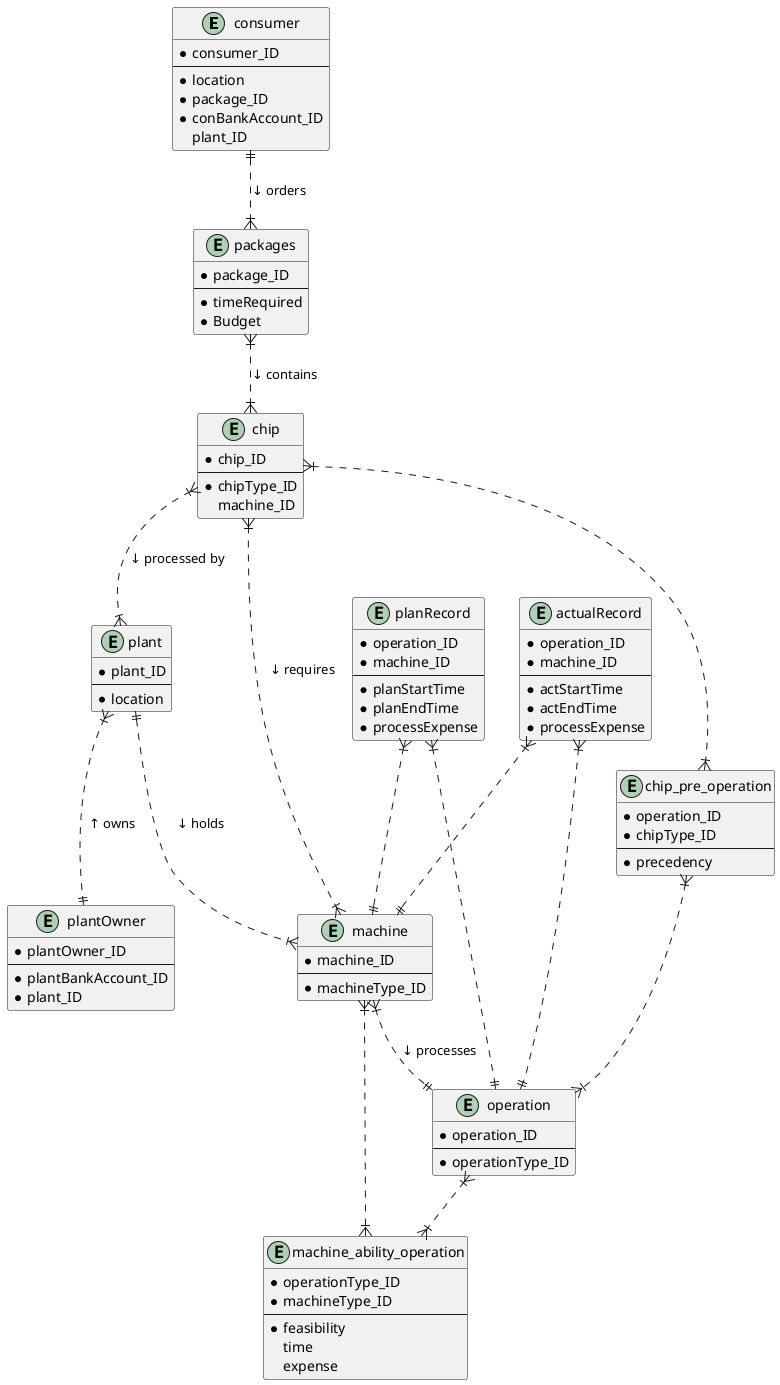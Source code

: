 @startuml entity
entity consumer {
* consumer_ID
--
* location
* package_ID
* conBankAccount_ID
plant_ID
}

entity plantOwner {
* plantOwner_ID
--
* plantBankAccount_ID
* plant_ID
}

entity packages {
* package_ID
--
* timeRequired
* Budget
}

entity plant {
* plant_ID
--
* location
}

entity chip {
* chip_ID
--
* chipType_ID
machine_ID
}

entity machine {
* machine_ID
--
* machineType_ID
}

entity operation {
* operation_ID
--
* operationType_ID
}

entity machine_ability_operation {
* operationType_ID
* machineType_ID
--
* feasibility
time
expense
}

entity chip_pre_operation {
* operation_ID 
* chipType_ID
--
* precedency 
}

entity planRecord {
* operation_ID
* machine_ID
--
* planStartTime
* planEndTime
* processExpense
}

entity actualRecord {
* operation_ID
* machine_ID
--
* actStartTime
* actEndTime
* processExpense
}
/'
The name of each relation schema will be commented on the line on top
'/
'orders
consumer ||..|{ packages: ↓ orders
'packagedChips
packages }|..|{ chip: ↓ contains
'chipLocationPlant
chip }|..|{ plant: ↓ processed by
'plantOwnership
plant }|..|| plantOwner: ↑ owns
'chipRequiredMachine
chip }|..|{ machine: ↓ requires
'chipRequiredOperation
chip }|..|{ chip_pre_operation
'operatingSteps
chip_pre_operation }|..|{ operation
'machineLocation
plant ||..|{ machine: ↓ holds
'machineOperationDetails
machine }|..|{ machine_ability_operation
'operationDetails
operation }|..|{ machine_ability_operation
'machineOperation
machine }|..|| operation: ↓ processes


planRecord }|..|| operation
'machinePlanRecord
planRecord }|..|| machine
'operationActual
actualRecord }|..|| operation
'machineActualRecord
actualRecord }|..|| machine

/'
Link to the relational schemas here
https://docs.google.com/document/d/1HcfNmuxfEpQvPUor1j3vgVMmyTRDVfxkDxOJ8EEHKnU/edit?usp=sharing
Make modifications to it as you wish (pls comment for others to read)
'/

@enduml